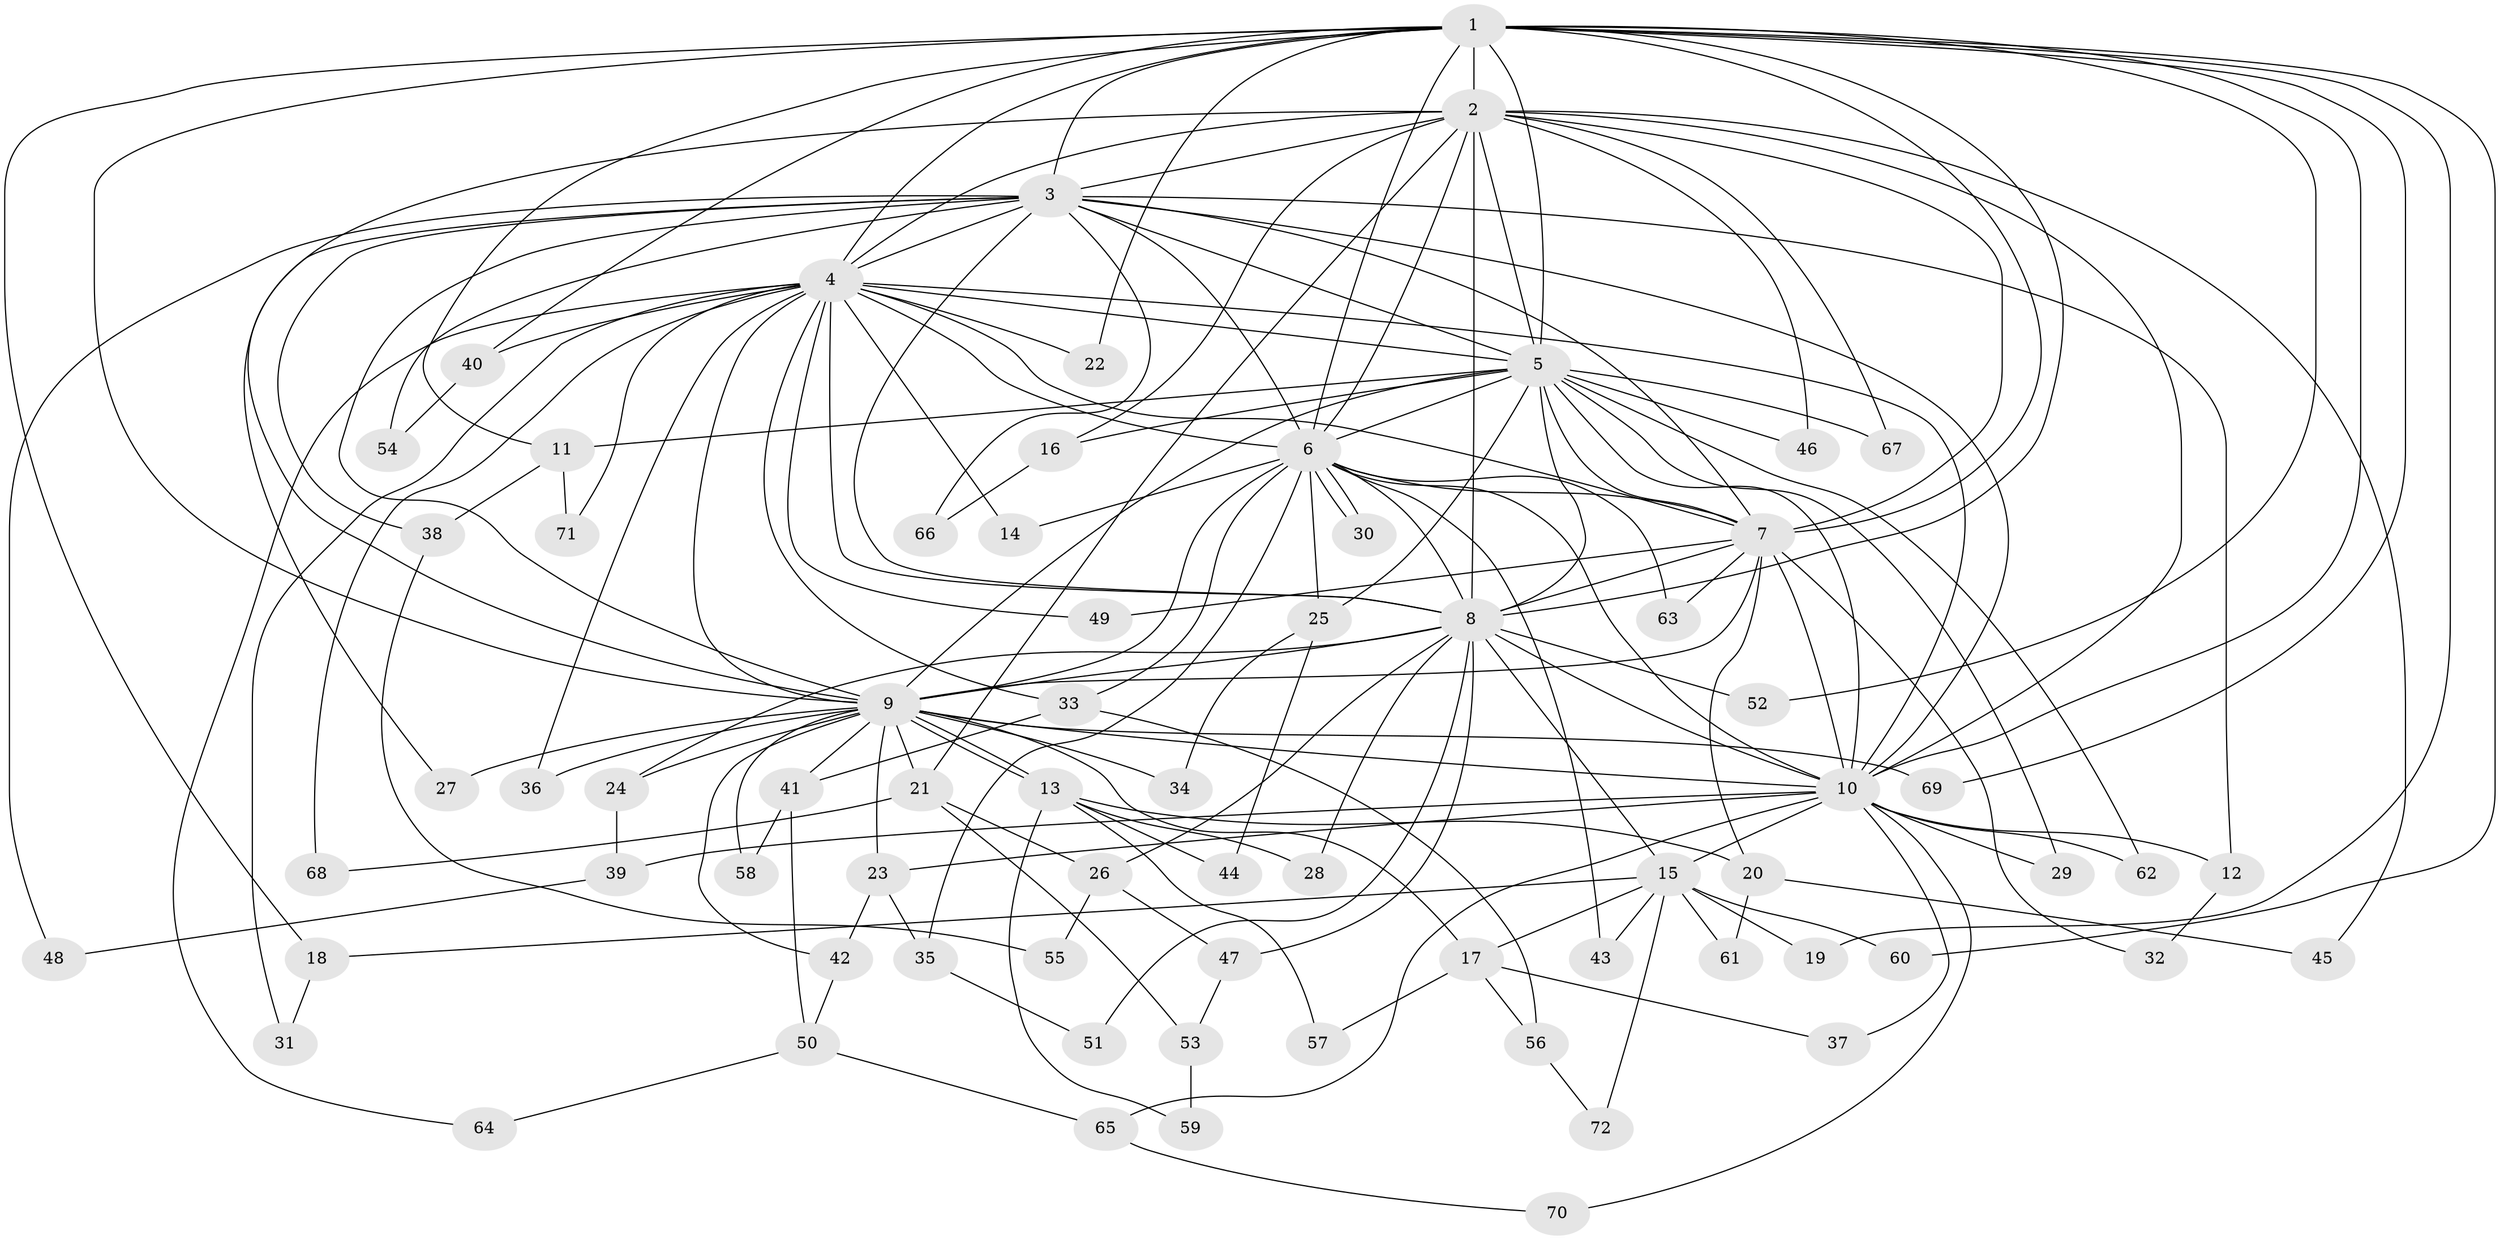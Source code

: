 // coarse degree distribution, {14: 0.057692307692307696, 16: 0.019230769230769232, 13: 0.038461538461538464, 17: 0.019230769230769232, 21: 0.038461538461538464, 4: 0.11538461538461539, 3: 0.1346153846153846, 7: 0.019230769230769232, 2: 0.5, 6: 0.038461538461538464, 5: 0.019230769230769232}
// Generated by graph-tools (version 1.1) at 2025/23/03/03/25 07:23:37]
// undirected, 72 vertices, 169 edges
graph export_dot {
graph [start="1"]
  node [color=gray90,style=filled];
  1;
  2;
  3;
  4;
  5;
  6;
  7;
  8;
  9;
  10;
  11;
  12;
  13;
  14;
  15;
  16;
  17;
  18;
  19;
  20;
  21;
  22;
  23;
  24;
  25;
  26;
  27;
  28;
  29;
  30;
  31;
  32;
  33;
  34;
  35;
  36;
  37;
  38;
  39;
  40;
  41;
  42;
  43;
  44;
  45;
  46;
  47;
  48;
  49;
  50;
  51;
  52;
  53;
  54;
  55;
  56;
  57;
  58;
  59;
  60;
  61;
  62;
  63;
  64;
  65;
  66;
  67;
  68;
  69;
  70;
  71;
  72;
  1 -- 2;
  1 -- 3;
  1 -- 4;
  1 -- 5;
  1 -- 6;
  1 -- 7;
  1 -- 8;
  1 -- 9;
  1 -- 10;
  1 -- 11;
  1 -- 18;
  1 -- 19;
  1 -- 22;
  1 -- 40;
  1 -- 52;
  1 -- 60;
  1 -- 69;
  2 -- 3;
  2 -- 4;
  2 -- 5;
  2 -- 6;
  2 -- 7;
  2 -- 8;
  2 -- 9;
  2 -- 10;
  2 -- 16;
  2 -- 21;
  2 -- 45;
  2 -- 46;
  2 -- 67;
  3 -- 4;
  3 -- 5;
  3 -- 6;
  3 -- 7;
  3 -- 8;
  3 -- 9;
  3 -- 10;
  3 -- 12;
  3 -- 27;
  3 -- 38;
  3 -- 48;
  3 -- 54;
  3 -- 66;
  4 -- 5;
  4 -- 6;
  4 -- 7;
  4 -- 8;
  4 -- 9;
  4 -- 10;
  4 -- 14;
  4 -- 22;
  4 -- 31;
  4 -- 33;
  4 -- 36;
  4 -- 40;
  4 -- 49;
  4 -- 64;
  4 -- 68;
  4 -- 71;
  5 -- 6;
  5 -- 7;
  5 -- 8;
  5 -- 9;
  5 -- 10;
  5 -- 11;
  5 -- 16;
  5 -- 25;
  5 -- 29;
  5 -- 46;
  5 -- 62;
  5 -- 67;
  6 -- 7;
  6 -- 8;
  6 -- 9;
  6 -- 10;
  6 -- 14;
  6 -- 25;
  6 -- 30;
  6 -- 30;
  6 -- 33;
  6 -- 35;
  6 -- 43;
  6 -- 63;
  7 -- 8;
  7 -- 9;
  7 -- 10;
  7 -- 20;
  7 -- 32;
  7 -- 49;
  7 -- 63;
  8 -- 9;
  8 -- 10;
  8 -- 15;
  8 -- 24;
  8 -- 26;
  8 -- 28;
  8 -- 47;
  8 -- 51;
  8 -- 52;
  9 -- 10;
  9 -- 13;
  9 -- 13;
  9 -- 17;
  9 -- 21;
  9 -- 23;
  9 -- 24;
  9 -- 27;
  9 -- 34;
  9 -- 36;
  9 -- 41;
  9 -- 42;
  9 -- 58;
  9 -- 69;
  10 -- 12;
  10 -- 15;
  10 -- 23;
  10 -- 29;
  10 -- 37;
  10 -- 39;
  10 -- 62;
  10 -- 65;
  10 -- 70;
  11 -- 38;
  11 -- 71;
  12 -- 32;
  13 -- 20;
  13 -- 28;
  13 -- 44;
  13 -- 57;
  13 -- 59;
  15 -- 17;
  15 -- 18;
  15 -- 19;
  15 -- 43;
  15 -- 60;
  15 -- 61;
  15 -- 72;
  16 -- 66;
  17 -- 37;
  17 -- 56;
  17 -- 57;
  18 -- 31;
  20 -- 45;
  20 -- 61;
  21 -- 26;
  21 -- 53;
  21 -- 68;
  23 -- 35;
  23 -- 42;
  24 -- 39;
  25 -- 34;
  25 -- 44;
  26 -- 47;
  26 -- 55;
  33 -- 41;
  33 -- 56;
  35 -- 51;
  38 -- 55;
  39 -- 48;
  40 -- 54;
  41 -- 50;
  41 -- 58;
  42 -- 50;
  47 -- 53;
  50 -- 64;
  50 -- 65;
  53 -- 59;
  56 -- 72;
  65 -- 70;
}
